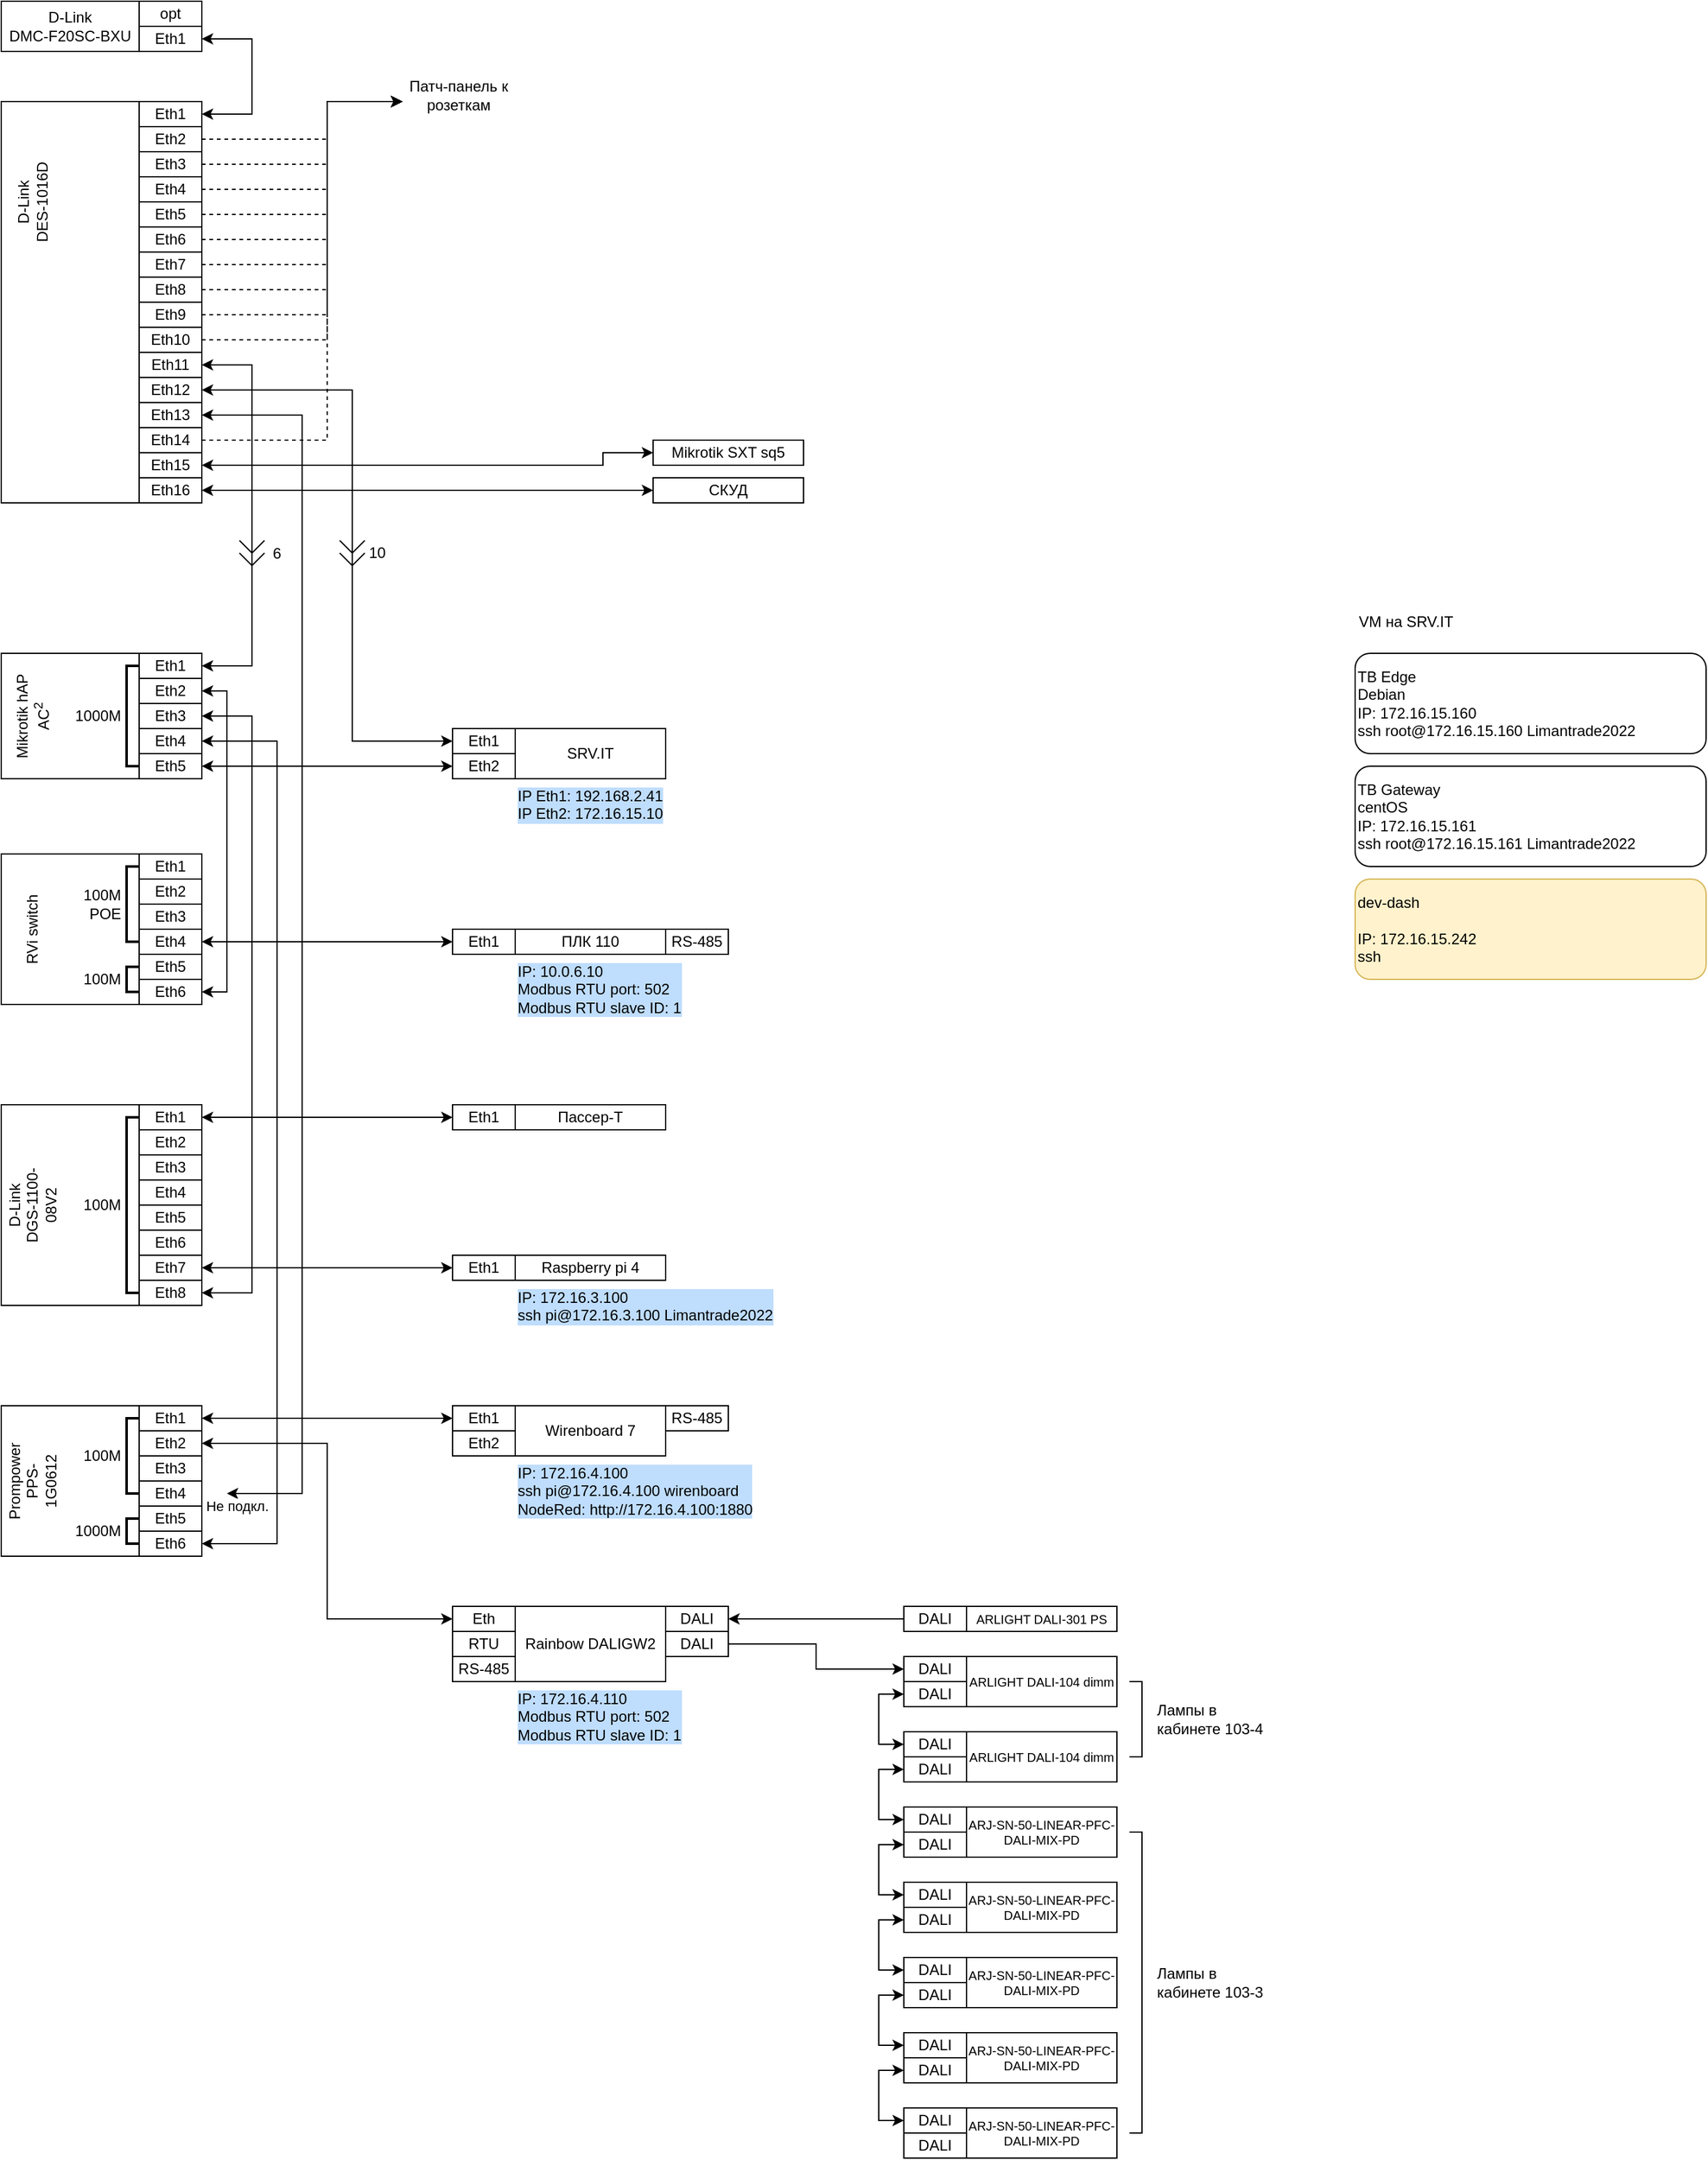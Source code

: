 <mxfile version="21.2.8" type="device">
  <diagram name="Страница 1" id="_GGv-OGCHzDLLrReLdI6">
    <mxGraphModel dx="1099" dy="2159" grid="1" gridSize="10" guides="1" tooltips="1" connect="1" arrows="1" fold="1" page="1" pageScale="1" pageWidth="827" pageHeight="1169" math="0" shadow="0">
      <root>
        <mxCell id="0" />
        <mxCell id="1" parent="0" />
        <mxCell id="QQuOViK9GT6jmxu4QKpL-38" value="" style="group" parent="1" vertex="1" connectable="0">
          <mxGeometry x="40" y="-120" width="160" height="100" as="geometry" />
        </mxCell>
        <mxCell id="QQuOViK9GT6jmxu4QKpL-1" value="" style="rounded=0;whiteSpace=wrap;html=1;" parent="QQuOViK9GT6jmxu4QKpL-38" vertex="1">
          <mxGeometry width="110" height="100" as="geometry" />
        </mxCell>
        <mxCell id="QQuOViK9GT6jmxu4QKpL-2" value="Eth1" style="rounded=0;whiteSpace=wrap;html=1;rotation=0;" parent="QQuOViK9GT6jmxu4QKpL-38" vertex="1">
          <mxGeometry x="110" width="50" height="20" as="geometry" />
        </mxCell>
        <mxCell id="QQuOViK9GT6jmxu4QKpL-4" value="Eth2" style="rounded=0;whiteSpace=wrap;html=1;rotation=0;" parent="QQuOViK9GT6jmxu4QKpL-38" vertex="1">
          <mxGeometry x="110" y="20" width="50" height="20" as="geometry" />
        </mxCell>
        <mxCell id="QQuOViK9GT6jmxu4QKpL-5" value="Eth3" style="rounded=0;whiteSpace=wrap;html=1;rotation=0;" parent="QQuOViK9GT6jmxu4QKpL-38" vertex="1">
          <mxGeometry x="110" y="40" width="50" height="20" as="geometry" />
        </mxCell>
        <mxCell id="QQuOViK9GT6jmxu4QKpL-6" value="Eth4" style="rounded=0;whiteSpace=wrap;html=1;rotation=0;" parent="QQuOViK9GT6jmxu4QKpL-38" vertex="1">
          <mxGeometry x="110" y="60" width="50" height="20" as="geometry" />
        </mxCell>
        <mxCell id="QQuOViK9GT6jmxu4QKpL-7" value="Eth5" style="rounded=0;whiteSpace=wrap;html=1;rotation=0;" parent="QQuOViK9GT6jmxu4QKpL-38" vertex="1">
          <mxGeometry x="110" y="80" width="50" height="20" as="geometry" />
        </mxCell>
        <mxCell id="QQuOViK9GT6jmxu4QKpL-36" value="Mikrotik hAP AC&lt;sup style=&quot;border-color: var(--border-color);&quot;&gt;2&lt;/sup&gt;" style="text;html=1;strokeColor=none;fillColor=none;align=center;verticalAlign=middle;whiteSpace=wrap;rounded=0;rotation=-90;" parent="QQuOViK9GT6jmxu4QKpL-38" vertex="1">
          <mxGeometry x="-10" y="27.5" width="70" height="45" as="geometry" />
        </mxCell>
        <mxCell id="QQuOViK9GT6jmxu4QKpL-37" value="1000M&amp;nbsp; &amp;nbsp;&amp;nbsp;" style="strokeWidth=2;html=1;shape=mxgraph.flowchart.annotation_1;align=right;pointerEvents=1;" parent="QQuOViK9GT6jmxu4QKpL-38" vertex="1">
          <mxGeometry x="100" y="10" width="10" height="80" as="geometry" />
        </mxCell>
        <mxCell id="QQuOViK9GT6jmxu4QKpL-39" value="" style="group" parent="1" vertex="1" connectable="0">
          <mxGeometry x="40" y="480" width="160" height="120" as="geometry" />
        </mxCell>
        <mxCell id="QQuOViK9GT6jmxu4QKpL-14" value="" style="rounded=0;whiteSpace=wrap;html=1;" parent="QQuOViK9GT6jmxu4QKpL-39" vertex="1">
          <mxGeometry width="110" height="120" as="geometry" />
        </mxCell>
        <mxCell id="QQuOViK9GT6jmxu4QKpL-19" value="Eth6" style="rounded=0;whiteSpace=wrap;html=1;rotation=0;" parent="QQuOViK9GT6jmxu4QKpL-39" vertex="1">
          <mxGeometry x="110" y="100" width="50" height="20" as="geometry" />
        </mxCell>
        <mxCell id="QQuOViK9GT6jmxu4QKpL-26" value="Eth1" style="rounded=0;whiteSpace=wrap;html=1;rotation=0;" parent="QQuOViK9GT6jmxu4QKpL-39" vertex="1">
          <mxGeometry x="110" width="50" height="20" as="geometry" />
        </mxCell>
        <mxCell id="QQuOViK9GT6jmxu4QKpL-27" value="Eth2" style="rounded=0;whiteSpace=wrap;html=1;rotation=0;" parent="QQuOViK9GT6jmxu4QKpL-39" vertex="1">
          <mxGeometry x="110" y="20" width="50" height="20" as="geometry" />
        </mxCell>
        <mxCell id="QQuOViK9GT6jmxu4QKpL-28" value="Eth3" style="rounded=0;whiteSpace=wrap;html=1;rotation=0;" parent="QQuOViK9GT6jmxu4QKpL-39" vertex="1">
          <mxGeometry x="110" y="40" width="50" height="20" as="geometry" />
        </mxCell>
        <mxCell id="QQuOViK9GT6jmxu4QKpL-29" value="Eth4" style="rounded=0;whiteSpace=wrap;html=1;rotation=0;" parent="QQuOViK9GT6jmxu4QKpL-39" vertex="1">
          <mxGeometry x="110" y="60" width="50" height="20" as="geometry" />
        </mxCell>
        <mxCell id="QQuOViK9GT6jmxu4QKpL-30" value="Eth5" style="rounded=0;whiteSpace=wrap;html=1;rotation=0;" parent="QQuOViK9GT6jmxu4QKpL-39" vertex="1">
          <mxGeometry x="110" y="80" width="50" height="20" as="geometry" />
        </mxCell>
        <mxCell id="QQuOViK9GT6jmxu4QKpL-31" value="1000M&amp;nbsp; &amp;nbsp;&amp;nbsp;" style="strokeWidth=2;html=1;shape=mxgraph.flowchart.annotation_1;align=right;pointerEvents=1;" parent="QQuOViK9GT6jmxu4QKpL-39" vertex="1">
          <mxGeometry x="100" y="90" width="10" height="20" as="geometry" />
        </mxCell>
        <mxCell id="QQuOViK9GT6jmxu4QKpL-32" value="100M&amp;nbsp; &amp;nbsp;&amp;nbsp;" style="strokeWidth=2;html=1;shape=mxgraph.flowchart.annotation_1;align=right;pointerEvents=1;" parent="QQuOViK9GT6jmxu4QKpL-39" vertex="1">
          <mxGeometry x="100" y="10" width="10" height="60" as="geometry" />
        </mxCell>
        <mxCell id="QQuOViK9GT6jmxu4QKpL-33" value="Prompower PPS-1G0612" style="text;html=1;strokeColor=none;fillColor=none;align=center;verticalAlign=middle;whiteSpace=wrap;rounded=0;rotation=-90;" parent="QQuOViK9GT6jmxu4QKpL-39" vertex="1">
          <mxGeometry x="-10" y="37.5" width="70" height="45" as="geometry" />
        </mxCell>
        <mxCell id="QQuOViK9GT6jmxu4QKpL-100" value="" style="group" parent="1" vertex="1" connectable="0">
          <mxGeometry x="40" y="240" width="160" height="160" as="geometry" />
        </mxCell>
        <mxCell id="QQuOViK9GT6jmxu4QKpL-88" value="" style="rounded=0;whiteSpace=wrap;html=1;" parent="QQuOViK9GT6jmxu4QKpL-100" vertex="1">
          <mxGeometry width="110" height="160" as="geometry" />
        </mxCell>
        <mxCell id="QQuOViK9GT6jmxu4QKpL-89" value="Eth6" style="rounded=0;whiteSpace=wrap;html=1;rotation=0;" parent="QQuOViK9GT6jmxu4QKpL-100" vertex="1">
          <mxGeometry x="110" y="100" width="50" height="20" as="geometry" />
        </mxCell>
        <mxCell id="QQuOViK9GT6jmxu4QKpL-90" value="Eth1" style="rounded=0;whiteSpace=wrap;html=1;rotation=0;" parent="QQuOViK9GT6jmxu4QKpL-100" vertex="1">
          <mxGeometry x="110" width="50" height="20" as="geometry" />
        </mxCell>
        <mxCell id="QQuOViK9GT6jmxu4QKpL-91" value="Eth2" style="rounded=0;whiteSpace=wrap;html=1;rotation=0;" parent="QQuOViK9GT6jmxu4QKpL-100" vertex="1">
          <mxGeometry x="110" y="20" width="50" height="20" as="geometry" />
        </mxCell>
        <mxCell id="QQuOViK9GT6jmxu4QKpL-92" value="Eth3" style="rounded=0;whiteSpace=wrap;html=1;rotation=0;" parent="QQuOViK9GT6jmxu4QKpL-100" vertex="1">
          <mxGeometry x="110" y="40" width="50" height="20" as="geometry" />
        </mxCell>
        <mxCell id="QQuOViK9GT6jmxu4QKpL-93" value="Eth4" style="rounded=0;whiteSpace=wrap;html=1;rotation=0;" parent="QQuOViK9GT6jmxu4QKpL-100" vertex="1">
          <mxGeometry x="110" y="60" width="50" height="20" as="geometry" />
        </mxCell>
        <mxCell id="QQuOViK9GT6jmxu4QKpL-94" value="Eth5" style="rounded=0;whiteSpace=wrap;html=1;rotation=0;" parent="QQuOViK9GT6jmxu4QKpL-100" vertex="1">
          <mxGeometry x="110" y="80" width="50" height="20" as="geometry" />
        </mxCell>
        <mxCell id="QQuOViK9GT6jmxu4QKpL-96" value="100M&amp;nbsp; &amp;nbsp;&amp;nbsp;" style="strokeWidth=2;html=1;shape=mxgraph.flowchart.annotation_1;align=right;pointerEvents=1;" parent="QQuOViK9GT6jmxu4QKpL-100" vertex="1">
          <mxGeometry x="100" y="10" width="10" height="140" as="geometry" />
        </mxCell>
        <mxCell id="QQuOViK9GT6jmxu4QKpL-97" value="D-Link&lt;br&gt;DGS-1100-08V2" style="text;html=1;strokeColor=none;fillColor=none;align=center;verticalAlign=middle;whiteSpace=wrap;rounded=0;rotation=-90;" parent="QQuOViK9GT6jmxu4QKpL-100" vertex="1">
          <mxGeometry x="-10" y="57.5" width="70" height="45" as="geometry" />
        </mxCell>
        <mxCell id="QQuOViK9GT6jmxu4QKpL-98" value="Eth7" style="rounded=0;whiteSpace=wrap;html=1;rotation=0;" parent="QQuOViK9GT6jmxu4QKpL-100" vertex="1">
          <mxGeometry x="110" y="120" width="50" height="20" as="geometry" />
        </mxCell>
        <mxCell id="QQuOViK9GT6jmxu4QKpL-99" value="Eth8" style="rounded=0;whiteSpace=wrap;html=1;rotation=0;" parent="QQuOViK9GT6jmxu4QKpL-100" vertex="1">
          <mxGeometry x="110" y="140" width="50" height="20" as="geometry" />
        </mxCell>
        <mxCell id="QQuOViK9GT6jmxu4QKpL-126" value="" style="group" parent="1" vertex="1" connectable="0">
          <mxGeometry x="40" y="40" width="160" height="120" as="geometry" />
        </mxCell>
        <mxCell id="QQuOViK9GT6jmxu4QKpL-114" value="" style="rounded=0;whiteSpace=wrap;html=1;" parent="QQuOViK9GT6jmxu4QKpL-126" vertex="1">
          <mxGeometry width="110" height="120" as="geometry" />
        </mxCell>
        <mxCell id="QQuOViK9GT6jmxu4QKpL-115" value="Eth6" style="rounded=0;whiteSpace=wrap;html=1;rotation=0;" parent="QQuOViK9GT6jmxu4QKpL-126" vertex="1">
          <mxGeometry x="110" y="100" width="50" height="20" as="geometry" />
        </mxCell>
        <mxCell id="QQuOViK9GT6jmxu4QKpL-116" value="Eth1" style="rounded=0;whiteSpace=wrap;html=1;rotation=0;" parent="QQuOViK9GT6jmxu4QKpL-126" vertex="1">
          <mxGeometry x="110" width="50" height="20" as="geometry" />
        </mxCell>
        <mxCell id="QQuOViK9GT6jmxu4QKpL-117" value="Eth2" style="rounded=0;whiteSpace=wrap;html=1;rotation=0;" parent="QQuOViK9GT6jmxu4QKpL-126" vertex="1">
          <mxGeometry x="110" y="20" width="50" height="20" as="geometry" />
        </mxCell>
        <mxCell id="QQuOViK9GT6jmxu4QKpL-118" value="Eth3" style="rounded=0;whiteSpace=wrap;html=1;rotation=0;" parent="QQuOViK9GT6jmxu4QKpL-126" vertex="1">
          <mxGeometry x="110" y="40" width="50" height="20" as="geometry" />
        </mxCell>
        <mxCell id="QQuOViK9GT6jmxu4QKpL-119" value="Eth4" style="rounded=0;whiteSpace=wrap;html=1;rotation=0;" parent="QQuOViK9GT6jmxu4QKpL-126" vertex="1">
          <mxGeometry x="110" y="60" width="50" height="20" as="geometry" />
        </mxCell>
        <mxCell id="QQuOViK9GT6jmxu4QKpL-120" value="Eth5" style="rounded=0;whiteSpace=wrap;html=1;rotation=0;" parent="QQuOViK9GT6jmxu4QKpL-126" vertex="1">
          <mxGeometry x="110" y="80" width="50" height="20" as="geometry" />
        </mxCell>
        <mxCell id="QQuOViK9GT6jmxu4QKpL-121" value="100M&amp;nbsp; &amp;nbsp;&amp;nbsp;" style="strokeWidth=2;html=1;shape=mxgraph.flowchart.annotation_1;align=right;pointerEvents=1;" parent="QQuOViK9GT6jmxu4QKpL-126" vertex="1">
          <mxGeometry x="100" y="90" width="10" height="20" as="geometry" />
        </mxCell>
        <mxCell id="QQuOViK9GT6jmxu4QKpL-122" value="100M&amp;nbsp; &amp;nbsp;&amp;nbsp;&lt;br&gt;&amp;nbsp; &amp;nbsp;POE&amp;nbsp; &amp;nbsp;&amp;nbsp;" style="strokeWidth=2;html=1;shape=mxgraph.flowchart.annotation_1;align=right;pointerEvents=1;" parent="QQuOViK9GT6jmxu4QKpL-126" vertex="1">
          <mxGeometry x="100" y="10" width="10" height="60" as="geometry" />
        </mxCell>
        <mxCell id="QQuOViK9GT6jmxu4QKpL-123" value="RVi switch" style="text;html=1;strokeColor=none;fillColor=none;align=center;verticalAlign=middle;whiteSpace=wrap;rounded=0;rotation=-90;" parent="QQuOViK9GT6jmxu4QKpL-126" vertex="1">
          <mxGeometry x="-10" y="37.5" width="70" height="45" as="geometry" />
        </mxCell>
        <mxCell id="QQuOViK9GT6jmxu4QKpL-127" style="edgeStyle=orthogonalEdgeStyle;rounded=0;orthogonalLoop=1;jettySize=auto;html=1;exitX=1;exitY=0.5;exitDx=0;exitDy=0;entryX=1;entryY=0.5;entryDx=0;entryDy=0;startArrow=classic;startFill=1;" parent="1" source="QQuOViK9GT6jmxu4QKpL-115" target="QQuOViK9GT6jmxu4QKpL-4" edge="1">
          <mxGeometry relative="1" as="geometry" />
        </mxCell>
        <mxCell id="QQuOViK9GT6jmxu4QKpL-128" style="edgeStyle=orthogonalEdgeStyle;rounded=0;orthogonalLoop=1;jettySize=auto;html=1;exitX=1;exitY=0.5;exitDx=0;exitDy=0;entryX=1;entryY=0.5;entryDx=0;entryDy=0;startArrow=classic;startFill=1;" parent="1" source="QQuOViK9GT6jmxu4QKpL-99" target="QQuOViK9GT6jmxu4QKpL-5" edge="1">
          <mxGeometry relative="1" as="geometry">
            <Array as="points">
              <mxPoint x="240" y="390" />
              <mxPoint x="240" y="-70" />
            </Array>
          </mxGeometry>
        </mxCell>
        <mxCell id="QQuOViK9GT6jmxu4QKpL-129" style="edgeStyle=orthogonalEdgeStyle;rounded=0;orthogonalLoop=1;jettySize=auto;html=1;exitX=1;exitY=0.5;exitDx=0;exitDy=0;entryX=1;entryY=0.5;entryDx=0;entryDy=0;startArrow=classic;startFill=1;" parent="1" source="QQuOViK9GT6jmxu4QKpL-19" target="QQuOViK9GT6jmxu4QKpL-6" edge="1">
          <mxGeometry relative="1" as="geometry">
            <Array as="points">
              <mxPoint x="260" y="590" />
              <mxPoint x="260" y="-50" />
            </Array>
          </mxGeometry>
        </mxCell>
        <mxCell id="QQuOViK9GT6jmxu4QKpL-139" value="" style="group" parent="1" vertex="1" connectable="0">
          <mxGeometry x="400" y="480" width="220" height="40" as="geometry" />
        </mxCell>
        <mxCell id="QQuOViK9GT6jmxu4QKpL-15" value="Wirenboard 7" style="rounded=0;whiteSpace=wrap;html=1;" parent="QQuOViK9GT6jmxu4QKpL-139" vertex="1">
          <mxGeometry x="50" width="120" height="40" as="geometry" />
        </mxCell>
        <mxCell id="QQuOViK9GT6jmxu4QKpL-16" value="Eth2" style="rounded=0;whiteSpace=wrap;html=1;rotation=0;" parent="QQuOViK9GT6jmxu4QKpL-139" vertex="1">
          <mxGeometry y="20" width="50" height="20" as="geometry" />
        </mxCell>
        <mxCell id="QQuOViK9GT6jmxu4QKpL-17" value="Eth1" style="rounded=0;whiteSpace=wrap;html=1;rotation=0;" parent="QQuOViK9GT6jmxu4QKpL-139" vertex="1">
          <mxGeometry width="50" height="20" as="geometry" />
        </mxCell>
        <mxCell id="QQuOViK9GT6jmxu4QKpL-59" value="RS-485" style="rounded=0;whiteSpace=wrap;html=1;rotation=0;" parent="QQuOViK9GT6jmxu4QKpL-139" vertex="1">
          <mxGeometry x="170" width="50" height="20" as="geometry" />
        </mxCell>
        <mxCell id="QQuOViK9GT6jmxu4QKpL-144" value="" style="group" parent="1" vertex="1" connectable="0">
          <mxGeometry x="400" y="100" width="220" height="20" as="geometry" />
        </mxCell>
        <mxCell id="QQuOViK9GT6jmxu4QKpL-140" value="ПЛК 110" style="rounded=0;whiteSpace=wrap;html=1;" parent="QQuOViK9GT6jmxu4QKpL-144" vertex="1">
          <mxGeometry x="50" width="120" height="20" as="geometry" />
        </mxCell>
        <mxCell id="QQuOViK9GT6jmxu4QKpL-141" value="Eth1" style="rounded=0;whiteSpace=wrap;html=1;rotation=0;" parent="QQuOViK9GT6jmxu4QKpL-144" vertex="1">
          <mxGeometry width="50" height="20" as="geometry" />
        </mxCell>
        <mxCell id="QQuOViK9GT6jmxu4QKpL-143" value="RS-485" style="rounded=0;whiteSpace=wrap;html=1;rotation=0;" parent="QQuOViK9GT6jmxu4QKpL-144" vertex="1">
          <mxGeometry x="170" width="50" height="20" as="geometry" />
        </mxCell>
        <mxCell id="QQuOViK9GT6jmxu4QKpL-149" value="" style="group" parent="1" vertex="1" connectable="0">
          <mxGeometry x="400" y="360" width="170" height="20" as="geometry" />
        </mxCell>
        <mxCell id="QQuOViK9GT6jmxu4QKpL-146" value="Raspberry pi 4" style="rounded=0;whiteSpace=wrap;html=1;" parent="QQuOViK9GT6jmxu4QKpL-149" vertex="1">
          <mxGeometry x="50" width="120" height="20" as="geometry" />
        </mxCell>
        <mxCell id="QQuOViK9GT6jmxu4QKpL-147" value="Eth1" style="rounded=0;whiteSpace=wrap;html=1;rotation=0;" parent="QQuOViK9GT6jmxu4QKpL-149" vertex="1">
          <mxGeometry width="50" height="20" as="geometry" />
        </mxCell>
        <mxCell id="QQuOViK9GT6jmxu4QKpL-151" value="" style="group" parent="1" vertex="1" connectable="0">
          <mxGeometry x="760" y="640" width="170" height="20" as="geometry" />
        </mxCell>
        <mxCell id="QQuOViK9GT6jmxu4QKpL-76" value="&lt;font style=&quot;font-size: 10px;&quot;&gt;ARLIGHT DALI-301 PS&lt;/font&gt;" style="rounded=0;whiteSpace=wrap;html=1;container=0;" parent="QQuOViK9GT6jmxu4QKpL-151" vertex="1">
          <mxGeometry x="50" width="120" height="20" as="geometry" />
        </mxCell>
        <mxCell id="QQuOViK9GT6jmxu4QKpL-77" value="DALI" style="rounded=0;whiteSpace=wrap;html=1;rotation=0;container=0;" parent="QQuOViK9GT6jmxu4QKpL-151" vertex="1">
          <mxGeometry width="50" height="20" as="geometry" />
        </mxCell>
        <mxCell id="QQuOViK9GT6jmxu4QKpL-155" style="edgeStyle=orthogonalEdgeStyle;rounded=0;orthogonalLoop=1;jettySize=auto;html=1;exitX=0;exitY=0.5;exitDx=0;exitDy=0;startArrow=classic;startFill=1;" parent="1" source="QQuOViK9GT6jmxu4QKpL-17" target="QQuOViK9GT6jmxu4QKpL-26" edge="1">
          <mxGeometry relative="1" as="geometry" />
        </mxCell>
        <mxCell id="QQuOViK9GT6jmxu4QKpL-156" style="edgeStyle=orthogonalEdgeStyle;rounded=0;orthogonalLoop=1;jettySize=auto;html=1;exitX=0;exitY=0.5;exitDx=0;exitDy=0;entryX=1;entryY=0.5;entryDx=0;entryDy=0;startArrow=classic;startFill=1;" parent="1" source="QQuOViK9GT6jmxu4QKpL-53" target="QQuOViK9GT6jmxu4QKpL-27" edge="1">
          <mxGeometry relative="1" as="geometry" />
        </mxCell>
        <mxCell id="QQuOViK9GT6jmxu4QKpL-157" style="edgeStyle=orthogonalEdgeStyle;rounded=0;orthogonalLoop=1;jettySize=auto;html=1;exitX=0;exitY=0.5;exitDx=0;exitDy=0;entryX=1;entryY=0.5;entryDx=0;entryDy=0;startArrow=classic;startFill=1;" parent="1" source="QQuOViK9GT6jmxu4QKpL-147" target="QQuOViK9GT6jmxu4QKpL-98" edge="1">
          <mxGeometry relative="1" as="geometry" />
        </mxCell>
        <mxCell id="QQuOViK9GT6jmxu4QKpL-158" style="edgeStyle=orthogonalEdgeStyle;rounded=0;orthogonalLoop=1;jettySize=auto;html=1;exitX=0;exitY=0.5;exitDx=0;exitDy=0;entryX=1;entryY=0.5;entryDx=0;entryDy=0;startArrow=classic;startFill=1;" parent="1" source="QQuOViK9GT6jmxu4QKpL-141" target="QQuOViK9GT6jmxu4QKpL-119" edge="1">
          <mxGeometry relative="1" as="geometry">
            <mxPoint x="310" y="70" as="targetPoint" />
          </mxGeometry>
        </mxCell>
        <mxCell id="QQuOViK9GT6jmxu4QKpL-162" style="edgeStyle=orthogonalEdgeStyle;rounded=0;orthogonalLoop=1;jettySize=auto;html=1;exitX=0;exitY=0.5;exitDx=0;exitDy=0;entryX=1;entryY=0.5;entryDx=0;entryDy=0;" parent="1" source="QQuOViK9GT6jmxu4QKpL-77" target="QQuOViK9GT6jmxu4QKpL-57" edge="1">
          <mxGeometry relative="1" as="geometry" />
        </mxCell>
        <mxCell id="QQuOViK9GT6jmxu4QKpL-165" value="" style="group" parent="1" vertex="1" connectable="0">
          <mxGeometry x="400" y="640" width="220" height="60" as="geometry" />
        </mxCell>
        <mxCell id="QQuOViK9GT6jmxu4QKpL-53" value="Eth" style="rounded=0;whiteSpace=wrap;html=1;rotation=0;container=0;" parent="QQuOViK9GT6jmxu4QKpL-165" vertex="1">
          <mxGeometry width="50" height="20" as="geometry" />
        </mxCell>
        <mxCell id="QQuOViK9GT6jmxu4QKpL-55" value="RTU" style="rounded=0;whiteSpace=wrap;html=1;rotation=0;container=0;" parent="QQuOViK9GT6jmxu4QKpL-165" vertex="1">
          <mxGeometry y="20" width="50" height="20" as="geometry" />
        </mxCell>
        <mxCell id="QQuOViK9GT6jmxu4QKpL-56" value="RS-485" style="rounded=0;whiteSpace=wrap;html=1;rotation=0;container=0;" parent="QQuOViK9GT6jmxu4QKpL-165" vertex="1">
          <mxGeometry y="40" width="50" height="20" as="geometry" />
        </mxCell>
        <mxCell id="QQuOViK9GT6jmxu4QKpL-51" value="Rainbow DALIGW2" style="rounded=0;whiteSpace=wrap;html=1;container=0;" parent="QQuOViK9GT6jmxu4QKpL-165" vertex="1">
          <mxGeometry x="50" width="120" height="60" as="geometry" />
        </mxCell>
        <mxCell id="QQuOViK9GT6jmxu4QKpL-57" value="DALI" style="rounded=0;whiteSpace=wrap;html=1;rotation=0;container=0;" parent="QQuOViK9GT6jmxu4QKpL-165" vertex="1">
          <mxGeometry x="170" width="50" height="20" as="geometry" />
        </mxCell>
        <mxCell id="QQuOViK9GT6jmxu4QKpL-164" value="DALI" style="rounded=0;whiteSpace=wrap;html=1;rotation=0;container=0;" parent="QQuOViK9GT6jmxu4QKpL-165" vertex="1">
          <mxGeometry x="170" y="20" width="50" height="20" as="geometry" />
        </mxCell>
        <mxCell id="QQuOViK9GT6jmxu4QKpL-166" style="edgeStyle=orthogonalEdgeStyle;rounded=0;orthogonalLoop=1;jettySize=auto;html=1;exitX=1;exitY=0.5;exitDx=0;exitDy=0;entryX=0;entryY=0.5;entryDx=0;entryDy=0;" parent="1" source="QQuOViK9GT6jmxu4QKpL-164" target="QQuOViK9GT6jmxu4QKpL-67" edge="1">
          <mxGeometry relative="1" as="geometry" />
        </mxCell>
        <mxCell id="QQuOViK9GT6jmxu4QKpL-180" value="" style="group" parent="1" vertex="1" connectable="0">
          <mxGeometry x="400" y="-60" width="170" height="40" as="geometry" />
        </mxCell>
        <mxCell id="QQuOViK9GT6jmxu4QKpL-175" value="SRV.IT" style="rounded=0;whiteSpace=wrap;html=1;" parent="QQuOViK9GT6jmxu4QKpL-180" vertex="1">
          <mxGeometry x="50" width="120" height="40" as="geometry" />
        </mxCell>
        <mxCell id="QQuOViK9GT6jmxu4QKpL-176" value="Eth1" style="rounded=0;whiteSpace=wrap;html=1;rotation=0;" parent="QQuOViK9GT6jmxu4QKpL-180" vertex="1">
          <mxGeometry width="50" height="20" as="geometry" />
        </mxCell>
        <mxCell id="QQuOViK9GT6jmxu4QKpL-179" value="Eth2" style="rounded=0;whiteSpace=wrap;html=1;rotation=0;" parent="QQuOViK9GT6jmxu4QKpL-180" vertex="1">
          <mxGeometry y="20" width="50" height="20" as="geometry" />
        </mxCell>
        <mxCell id="QQuOViK9GT6jmxu4QKpL-181" style="edgeStyle=orthogonalEdgeStyle;rounded=0;orthogonalLoop=1;jettySize=auto;html=1;exitX=0;exitY=0.5;exitDx=0;exitDy=0;entryX=1;entryY=0.5;entryDx=0;entryDy=0;startArrow=classic;startFill=1;" parent="1" source="QQuOViK9GT6jmxu4QKpL-179" target="QQuOViK9GT6jmxu4QKpL-7" edge="1">
          <mxGeometry relative="1" as="geometry" />
        </mxCell>
        <mxCell id="QQuOViK9GT6jmxu4QKpL-185" value="" style="group" parent="1" vertex="1" connectable="0">
          <mxGeometry x="400" y="240" width="170" height="20" as="geometry" />
        </mxCell>
        <mxCell id="QQuOViK9GT6jmxu4QKpL-186" value="Пассер-Т" style="rounded=0;whiteSpace=wrap;html=1;" parent="QQuOViK9GT6jmxu4QKpL-185" vertex="1">
          <mxGeometry x="50" width="120" height="20" as="geometry" />
        </mxCell>
        <mxCell id="QQuOViK9GT6jmxu4QKpL-187" value="Eth1" style="rounded=0;whiteSpace=wrap;html=1;rotation=0;" parent="QQuOViK9GT6jmxu4QKpL-185" vertex="1">
          <mxGeometry width="50" height="20" as="geometry" />
        </mxCell>
        <mxCell id="QQuOViK9GT6jmxu4QKpL-188" style="edgeStyle=orthogonalEdgeStyle;rounded=0;orthogonalLoop=1;jettySize=auto;html=1;exitX=0;exitY=0.5;exitDx=0;exitDy=0;entryX=1;entryY=0.5;entryDx=0;entryDy=0;startArrow=classic;startFill=1;" parent="1" source="QQuOViK9GT6jmxu4QKpL-187" target="QQuOViK9GT6jmxu4QKpL-90" edge="1">
          <mxGeometry relative="1" as="geometry" />
        </mxCell>
        <mxCell id="QQuOViK9GT6jmxu4QKpL-211" style="edgeStyle=orthogonalEdgeStyle;rounded=0;orthogonalLoop=1;jettySize=auto;html=1;exitX=0;exitY=0.5;exitDx=0;exitDy=0;entryX=0;entryY=0.5;entryDx=0;entryDy=0;startArrow=classic;startFill=1;" parent="1" source="QQuOViK9GT6jmxu4QKpL-172" target="QQuOViK9GT6jmxu4QKpL-192" edge="1">
          <mxGeometry relative="1" as="geometry" />
        </mxCell>
        <mxCell id="QQuOViK9GT6jmxu4QKpL-223" value="" style="group" parent="1" vertex="1" connectable="0">
          <mxGeometry x="760" y="800" width="300" height="280" as="geometry" />
        </mxCell>
        <mxCell id="QQuOViK9GT6jmxu4QKpL-190" value="" style="group" parent="QQuOViK9GT6jmxu4QKpL-223" vertex="1" connectable="0">
          <mxGeometry width="170" height="40" as="geometry" />
        </mxCell>
        <mxCell id="QQuOViK9GT6jmxu4QKpL-191" value="ARJ-SN-50-LINEAR-PFC-DALI-MIX-PD" style="rounded=0;whiteSpace=wrap;html=1;fontSize=10;container=0;" parent="QQuOViK9GT6jmxu4QKpL-190" vertex="1">
          <mxGeometry x="50" width="120" height="40" as="geometry" />
        </mxCell>
        <mxCell id="QQuOViK9GT6jmxu4QKpL-192" value="DALI" style="rounded=0;whiteSpace=wrap;html=1;rotation=0;container=0;" parent="QQuOViK9GT6jmxu4QKpL-190" vertex="1">
          <mxGeometry width="50" height="20" as="geometry" />
        </mxCell>
        <mxCell id="QQuOViK9GT6jmxu4QKpL-193" value="DALI" style="rounded=0;whiteSpace=wrap;html=1;rotation=0;container=0;" parent="QQuOViK9GT6jmxu4QKpL-190" vertex="1">
          <mxGeometry y="20" width="50" height="20" as="geometry" />
        </mxCell>
        <mxCell id="QQuOViK9GT6jmxu4QKpL-194" value="" style="group" parent="QQuOViK9GT6jmxu4QKpL-223" vertex="1" connectable="0">
          <mxGeometry y="60" width="170" height="40" as="geometry" />
        </mxCell>
        <mxCell id="QQuOViK9GT6jmxu4QKpL-195" value="ARJ-SN-50-LINEAR-PFC-DALI-MIX-PD" style="rounded=0;whiteSpace=wrap;html=1;fontSize=10;container=0;" parent="QQuOViK9GT6jmxu4QKpL-194" vertex="1">
          <mxGeometry x="50" width="120" height="40" as="geometry" />
        </mxCell>
        <mxCell id="QQuOViK9GT6jmxu4QKpL-196" value="DALI" style="rounded=0;whiteSpace=wrap;html=1;rotation=0;container=0;" parent="QQuOViK9GT6jmxu4QKpL-194" vertex="1">
          <mxGeometry width="50" height="20" as="geometry" />
        </mxCell>
        <mxCell id="QQuOViK9GT6jmxu4QKpL-197" value="DALI" style="rounded=0;whiteSpace=wrap;html=1;rotation=0;container=0;" parent="QQuOViK9GT6jmxu4QKpL-194" vertex="1">
          <mxGeometry y="20" width="50" height="20" as="geometry" />
        </mxCell>
        <mxCell id="QQuOViK9GT6jmxu4QKpL-199" value="" style="group" parent="QQuOViK9GT6jmxu4QKpL-223" vertex="1" connectable="0">
          <mxGeometry y="120" width="170" height="40" as="geometry" />
        </mxCell>
        <mxCell id="QQuOViK9GT6jmxu4QKpL-200" value="ARJ-SN-50-LINEAR-PFC-DALI-MIX-PD" style="rounded=0;whiteSpace=wrap;html=1;fontSize=10;container=0;" parent="QQuOViK9GT6jmxu4QKpL-199" vertex="1">
          <mxGeometry x="50" width="120" height="40" as="geometry" />
        </mxCell>
        <mxCell id="QQuOViK9GT6jmxu4QKpL-201" value="DALI" style="rounded=0;whiteSpace=wrap;html=1;rotation=0;container=0;" parent="QQuOViK9GT6jmxu4QKpL-199" vertex="1">
          <mxGeometry width="50" height="20" as="geometry" />
        </mxCell>
        <mxCell id="QQuOViK9GT6jmxu4QKpL-202" value="DALI" style="rounded=0;whiteSpace=wrap;html=1;rotation=0;container=0;" parent="QQuOViK9GT6jmxu4QKpL-199" vertex="1">
          <mxGeometry y="20" width="50" height="20" as="geometry" />
        </mxCell>
        <mxCell id="QQuOViK9GT6jmxu4QKpL-203" value="" style="group" parent="QQuOViK9GT6jmxu4QKpL-223" vertex="1" connectable="0">
          <mxGeometry y="180" width="170" height="40" as="geometry" />
        </mxCell>
        <mxCell id="QQuOViK9GT6jmxu4QKpL-204" value="ARJ-SN-50-LINEAR-PFC-DALI-MIX-PD" style="rounded=0;whiteSpace=wrap;html=1;fontSize=10;container=0;" parent="QQuOViK9GT6jmxu4QKpL-203" vertex="1">
          <mxGeometry x="50" width="120" height="40" as="geometry" />
        </mxCell>
        <mxCell id="QQuOViK9GT6jmxu4QKpL-205" value="DALI" style="rounded=0;whiteSpace=wrap;html=1;rotation=0;container=0;" parent="QQuOViK9GT6jmxu4QKpL-203" vertex="1">
          <mxGeometry width="50" height="20" as="geometry" />
        </mxCell>
        <mxCell id="QQuOViK9GT6jmxu4QKpL-206" value="DALI" style="rounded=0;whiteSpace=wrap;html=1;rotation=0;container=0;" parent="QQuOViK9GT6jmxu4QKpL-203" vertex="1">
          <mxGeometry y="20" width="50" height="20" as="geometry" />
        </mxCell>
        <mxCell id="QQuOViK9GT6jmxu4QKpL-207" value="" style="group" parent="QQuOViK9GT6jmxu4QKpL-223" vertex="1" connectable="0">
          <mxGeometry y="240" width="170" height="40" as="geometry" />
        </mxCell>
        <mxCell id="QQuOViK9GT6jmxu4QKpL-208" value="ARJ-SN-50-LINEAR-PFC-DALI-MIX-PD" style="rounded=0;whiteSpace=wrap;html=1;fontSize=10;container=0;" parent="QQuOViK9GT6jmxu4QKpL-207" vertex="1">
          <mxGeometry x="50" width="120" height="40" as="geometry" />
        </mxCell>
        <mxCell id="QQuOViK9GT6jmxu4QKpL-209" value="DALI" style="rounded=0;whiteSpace=wrap;html=1;rotation=0;container=0;" parent="QQuOViK9GT6jmxu4QKpL-207" vertex="1">
          <mxGeometry width="50" height="20" as="geometry" />
        </mxCell>
        <mxCell id="QQuOViK9GT6jmxu4QKpL-210" value="DALI" style="rounded=0;whiteSpace=wrap;html=1;rotation=0;container=0;" parent="QQuOViK9GT6jmxu4QKpL-207" vertex="1">
          <mxGeometry y="20" width="50" height="20" as="geometry" />
        </mxCell>
        <mxCell id="QQuOViK9GT6jmxu4QKpL-212" style="edgeStyle=orthogonalEdgeStyle;rounded=0;orthogonalLoop=1;jettySize=auto;html=1;exitX=0;exitY=0.5;exitDx=0;exitDy=0;entryX=0;entryY=0.5;entryDx=0;entryDy=0;startArrow=classic;startFill=1;" parent="QQuOViK9GT6jmxu4QKpL-223" source="QQuOViK9GT6jmxu4QKpL-193" target="QQuOViK9GT6jmxu4QKpL-196" edge="1">
          <mxGeometry relative="1" as="geometry" />
        </mxCell>
        <mxCell id="QQuOViK9GT6jmxu4QKpL-213" style="edgeStyle=orthogonalEdgeStyle;rounded=0;orthogonalLoop=1;jettySize=auto;html=1;exitX=0;exitY=0.5;exitDx=0;exitDy=0;entryX=0;entryY=0.5;entryDx=0;entryDy=0;startArrow=classic;startFill=1;" parent="QQuOViK9GT6jmxu4QKpL-223" source="QQuOViK9GT6jmxu4QKpL-202" target="QQuOViK9GT6jmxu4QKpL-205" edge="1">
          <mxGeometry relative="1" as="geometry" />
        </mxCell>
        <mxCell id="QQuOViK9GT6jmxu4QKpL-214" style="edgeStyle=orthogonalEdgeStyle;rounded=0;orthogonalLoop=1;jettySize=auto;html=1;exitX=0;exitY=0.5;exitDx=0;exitDy=0;entryX=0;entryY=0.5;entryDx=0;entryDy=0;startArrow=classic;startFill=1;" parent="QQuOViK9GT6jmxu4QKpL-223" source="QQuOViK9GT6jmxu4QKpL-206" target="QQuOViK9GT6jmxu4QKpL-209" edge="1">
          <mxGeometry relative="1" as="geometry" />
        </mxCell>
        <mxCell id="QQuOViK9GT6jmxu4QKpL-215" style="edgeStyle=orthogonalEdgeStyle;rounded=0;orthogonalLoop=1;jettySize=auto;html=1;exitX=0;exitY=0.5;exitDx=0;exitDy=0;entryX=0;entryY=0.5;entryDx=0;entryDy=0;startArrow=classic;startFill=1;" parent="QQuOViK9GT6jmxu4QKpL-223" source="QQuOViK9GT6jmxu4QKpL-197" target="QQuOViK9GT6jmxu4QKpL-201" edge="1">
          <mxGeometry relative="1" as="geometry" />
        </mxCell>
        <mxCell id="QQuOViK9GT6jmxu4QKpL-219" value="" style="group" parent="QQuOViK9GT6jmxu4QKpL-223" vertex="1" connectable="0">
          <mxGeometry x="190" y="20" width="110" height="240" as="geometry" />
        </mxCell>
        <mxCell id="QQuOViK9GT6jmxu4QKpL-217" value="" style="endArrow=none;html=1;rounded=0;" parent="QQuOViK9GT6jmxu4QKpL-219" edge="1">
          <mxGeometry width="50" height="50" relative="1" as="geometry">
            <mxPoint x="-10" y="240" as="sourcePoint" />
            <mxPoint x="-10" as="targetPoint" />
            <Array as="points">
              <mxPoint y="240" />
              <mxPoint />
            </Array>
          </mxGeometry>
        </mxCell>
        <mxCell id="QQuOViK9GT6jmxu4QKpL-218" value="Лампы в кабинете 103-3" style="text;html=1;strokeColor=none;fillColor=none;align=left;verticalAlign=middle;whiteSpace=wrap;rounded=0;" parent="QQuOViK9GT6jmxu4QKpL-219" vertex="1">
          <mxGeometry x="10" y="105" width="100" height="30" as="geometry" />
        </mxCell>
        <mxCell id="QQuOViK9GT6jmxu4QKpL-224" value="" style="group" parent="1" vertex="1" connectable="0">
          <mxGeometry x="760" y="680" width="300" height="100" as="geometry" />
        </mxCell>
        <mxCell id="QQuOViK9GT6jmxu4QKpL-168" value="" style="group" parent="QQuOViK9GT6jmxu4QKpL-224" vertex="1" connectable="0">
          <mxGeometry width="170" height="40" as="geometry" />
        </mxCell>
        <mxCell id="QQuOViK9GT6jmxu4QKpL-63" value="ARLIGHT DALI-104 dimm" style="rounded=0;whiteSpace=wrap;html=1;fontSize=10;container=0;" parent="QQuOViK9GT6jmxu4QKpL-168" vertex="1">
          <mxGeometry x="50" width="120" height="40" as="geometry" />
        </mxCell>
        <mxCell id="QQuOViK9GT6jmxu4QKpL-67" value="DALI" style="rounded=0;whiteSpace=wrap;html=1;rotation=0;container=0;" parent="QQuOViK9GT6jmxu4QKpL-168" vertex="1">
          <mxGeometry width="50" height="20" as="geometry" />
        </mxCell>
        <mxCell id="QQuOViK9GT6jmxu4QKpL-167" value="DALI" style="rounded=0;whiteSpace=wrap;html=1;rotation=0;container=0;" parent="QQuOViK9GT6jmxu4QKpL-168" vertex="1">
          <mxGeometry y="20" width="50" height="20" as="geometry" />
        </mxCell>
        <mxCell id="QQuOViK9GT6jmxu4QKpL-169" value="" style="group" parent="QQuOViK9GT6jmxu4QKpL-224" vertex="1" connectable="0">
          <mxGeometry y="60" width="170" height="40" as="geometry" />
        </mxCell>
        <mxCell id="QQuOViK9GT6jmxu4QKpL-170" value="ARLIGHT DALI-104 dimm" style="rounded=0;whiteSpace=wrap;html=1;fontSize=10;container=0;" parent="QQuOViK9GT6jmxu4QKpL-169" vertex="1">
          <mxGeometry x="50" width="120" height="40" as="geometry" />
        </mxCell>
        <mxCell id="QQuOViK9GT6jmxu4QKpL-171" value="DALI" style="rounded=0;whiteSpace=wrap;html=1;rotation=0;container=0;" parent="QQuOViK9GT6jmxu4QKpL-169" vertex="1">
          <mxGeometry width="50" height="20" as="geometry" />
        </mxCell>
        <mxCell id="QQuOViK9GT6jmxu4QKpL-172" value="DALI" style="rounded=0;whiteSpace=wrap;html=1;rotation=0;container=0;" parent="QQuOViK9GT6jmxu4QKpL-169" vertex="1">
          <mxGeometry y="20" width="50" height="20" as="geometry" />
        </mxCell>
        <mxCell id="QQuOViK9GT6jmxu4QKpL-173" style="edgeStyle=orthogonalEdgeStyle;rounded=0;orthogonalLoop=1;jettySize=auto;html=1;exitX=0;exitY=0.5;exitDx=0;exitDy=0;entryX=0;entryY=0.5;entryDx=0;entryDy=0;startArrow=classic;startFill=1;" parent="QQuOViK9GT6jmxu4QKpL-224" source="QQuOViK9GT6jmxu4QKpL-167" target="QQuOViK9GT6jmxu4QKpL-171" edge="1">
          <mxGeometry relative="1" as="geometry" />
        </mxCell>
        <mxCell id="QQuOViK9GT6jmxu4QKpL-220" value="" style="group" parent="QQuOViK9GT6jmxu4QKpL-224" vertex="1" connectable="0">
          <mxGeometry x="190" y="20" width="110" height="60" as="geometry" />
        </mxCell>
        <mxCell id="QQuOViK9GT6jmxu4QKpL-221" value="" style="endArrow=none;html=1;rounded=0;" parent="QQuOViK9GT6jmxu4QKpL-220" edge="1">
          <mxGeometry width="50" height="50" relative="1" as="geometry">
            <mxPoint x="-10" y="60" as="sourcePoint" />
            <mxPoint x="-10" as="targetPoint" />
            <Array as="points">
              <mxPoint y="60" />
              <mxPoint />
            </Array>
          </mxGeometry>
        </mxCell>
        <mxCell id="QQuOViK9GT6jmxu4QKpL-222" value="Лампы в кабинете 103-4" style="text;html=1;strokeColor=none;fillColor=none;align=left;verticalAlign=middle;whiteSpace=wrap;rounded=0;" parent="QQuOViK9GT6jmxu4QKpL-220" vertex="1">
          <mxGeometry x="10" y="26.25" width="100" height="7.5" as="geometry" />
        </mxCell>
        <mxCell id="QQuOViK9GT6jmxu4QKpL-226" value="IP: 172.16.3.100&lt;br&gt;ssh pi@172.16.3.100 Limantrade2022" style="text;html=1;align=left;verticalAlign=top;resizable=0;points=[];autosize=1;strokeColor=none;fillColor=none;labelBackgroundColor=#bfddfd;" parent="1" vertex="1">
          <mxGeometry x="450" y="380" width="230" height="40" as="geometry" />
        </mxCell>
        <mxCell id="QQuOViK9GT6jmxu4QKpL-227" value="IP: 10.0.6.10&lt;br&gt;Modbus RTU port: 502&lt;br style=&quot;border-color: var(--border-color);&quot;&gt;Modbus RTU slave ID: 1" style="text;html=1;align=left;verticalAlign=top;resizable=0;points=[];autosize=1;strokeColor=none;fillColor=none;labelBackgroundColor=#bfddfd;" parent="1" vertex="1">
          <mxGeometry x="450" y="120" width="150" height="60" as="geometry" />
        </mxCell>
        <mxCell id="QQuOViK9GT6jmxu4QKpL-228" value="IP Eth1: 192.168.2.41&lt;br&gt;IP Eth2: 172.16.15.10" style="text;html=1;align=left;verticalAlign=top;resizable=0;points=[];autosize=1;strokeColor=none;fillColor=none;labelBackgroundColor=#bfddfd;" parent="1" vertex="1">
          <mxGeometry x="450" y="-20" width="140" height="40" as="geometry" />
        </mxCell>
        <mxCell id="QQuOViK9GT6jmxu4QKpL-229" value="IP: 172.16.4.100&lt;br&gt;ssh pi@172.16.4.100 wirenboard&lt;br&gt;NodeRed:&amp;nbsp;http://172.16.4.100:1880" style="text;html=1;align=left;verticalAlign=top;resizable=0;points=[];autosize=1;strokeColor=none;fillColor=none;labelBackgroundColor=#bfddfd;" parent="1" vertex="1">
          <mxGeometry x="450" y="520" width="210" height="60" as="geometry" />
        </mxCell>
        <mxCell id="QQuOViK9GT6jmxu4QKpL-230" value="IP: 172.16.4.110&lt;br&gt;Modbus RTU port: 502&lt;br&gt;Modbus RTU slave ID: 1" style="text;html=1;align=left;verticalAlign=top;resizable=0;points=[];autosize=1;strokeColor=none;fillColor=none;labelBackgroundColor=#bfddfd;horizontal=1;" parent="1" vertex="1">
          <mxGeometry x="450" y="700" width="150" height="60" as="geometry" />
        </mxCell>
        <mxCell id="QQuOViK9GT6jmxu4QKpL-265" style="edgeStyle=orthogonalEdgeStyle;rounded=0;orthogonalLoop=1;jettySize=auto;html=1;exitX=0;exitY=0.5;exitDx=0;exitDy=0;entryX=1;entryY=0.5;entryDx=0;entryDy=0;startArrow=classic;startFill=1;" parent="1" source="QQuOViK9GT6jmxu4QKpL-245" target="QQuOViK9GT6jmxu4QKpL-252" edge="1">
          <mxGeometry relative="1" as="geometry">
            <Array as="points">
              <mxPoint x="520" y="-280" />
              <mxPoint x="520" y="-270" />
            </Array>
          </mxGeometry>
        </mxCell>
        <mxCell id="QQuOViK9GT6jmxu4QKpL-245" value="Mikrotik SXT sq5" style="rounded=0;whiteSpace=wrap;html=1;" parent="1" vertex="1">
          <mxGeometry x="560" y="-290" width="120" height="20" as="geometry" />
        </mxCell>
        <mxCell id="QQuOViK9GT6jmxu4QKpL-308" style="edgeStyle=orthogonalEdgeStyle;rounded=0;orthogonalLoop=1;jettySize=auto;html=1;exitX=0;exitY=0.5;exitDx=0;exitDy=0;entryX=1;entryY=0.5;entryDx=0;entryDy=0;startArrow=classic;startFill=1;" parent="1" source="QQuOViK9GT6jmxu4QKpL-247" target="QQuOViK9GT6jmxu4QKpL-246" edge="1">
          <mxGeometry relative="1" as="geometry" />
        </mxCell>
        <mxCell id="QQuOViK9GT6jmxu4QKpL-247" value="СКУД" style="rounded=0;whiteSpace=wrap;html=1;" parent="1" vertex="1">
          <mxGeometry x="560" y="-260" width="120" height="20" as="geometry" />
        </mxCell>
        <mxCell id="QQuOViK9GT6jmxu4QKpL-269" style="edgeStyle=orthogonalEdgeStyle;rounded=0;orthogonalLoop=1;jettySize=auto;html=1;exitX=1;exitY=0.5;exitDx=0;exitDy=0;entryX=1;entryY=0.5;entryDx=0;entryDy=0;startArrow=classic;startFill=1;" parent="1" source="QQuOViK9GT6jmxu4QKpL-303" target="QQuOViK9GT6jmxu4QKpL-234" edge="1">
          <mxGeometry relative="1" as="geometry">
            <mxPoint x="200" y="-530" as="targetPoint" />
            <Array as="points">
              <mxPoint x="240" y="-610" />
              <mxPoint x="240" y="-550" />
            </Array>
          </mxGeometry>
        </mxCell>
        <mxCell id="QQuOViK9GT6jmxu4QKpL-251" value="D-Link&lt;br style=&quot;border-color: var(--border-color);&quot;&gt;DMC-F20SC-BXU" style="rounded=0;whiteSpace=wrap;html=1;" parent="1" vertex="1">
          <mxGeometry x="40" y="-640" width="110" height="40" as="geometry" />
        </mxCell>
        <mxCell id="QQuOViK9GT6jmxu4QKpL-266" style="edgeStyle=orthogonalEdgeStyle;rounded=0;orthogonalLoop=1;jettySize=auto;html=1;entryX=1;entryY=0.5;entryDx=0;entryDy=0;startArrow=classic;startFill=1;" parent="1" target="QQuOViK9GT6jmxu4QKpL-255" edge="1">
          <mxGeometry relative="1" as="geometry">
            <mxPoint x="220" y="550" as="sourcePoint" />
            <Array as="points">
              <mxPoint x="280" y="550" />
              <mxPoint x="280" y="-310" />
            </Array>
          </mxGeometry>
        </mxCell>
        <mxCell id="QQuOViK9GT6jmxu4QKpL-306" value="Не подкл." style="edgeLabel;html=1;align=center;verticalAlign=middle;resizable=0;points=[];" parent="QQuOViK9GT6jmxu4QKpL-266" vertex="1" connectable="0">
          <mxGeometry x="-0.972" y="1" relative="1" as="geometry">
            <mxPoint x="-6" y="11" as="offset" />
          </mxGeometry>
        </mxCell>
        <mxCell id="QQuOViK9GT6jmxu4QKpL-267" style="edgeStyle=orthogonalEdgeStyle;rounded=0;orthogonalLoop=1;jettySize=auto;html=1;entryX=1;entryY=0.5;entryDx=0;entryDy=0;exitX=0;exitY=0.5;exitDx=0;exitDy=0;startArrow=classic;startFill=1;" parent="1" source="QQuOViK9GT6jmxu4QKpL-176" target="QQuOViK9GT6jmxu4QKpL-259" edge="1">
          <mxGeometry relative="1" as="geometry">
            <mxPoint x="1070" y="-460" as="sourcePoint" />
            <Array as="points">
              <mxPoint x="320" y="-50" />
              <mxPoint x="320" y="-330" />
            </Array>
          </mxGeometry>
        </mxCell>
        <mxCell id="QQuOViK9GT6jmxu4QKpL-268" style="edgeStyle=orthogonalEdgeStyle;rounded=0;orthogonalLoop=1;jettySize=auto;html=1;entryX=1;entryY=0.5;entryDx=0;entryDy=0;exitX=1;exitY=0.5;exitDx=0;exitDy=0;startArrow=classic;startFill=1;" parent="1" source="QQuOViK9GT6jmxu4QKpL-2" target="QQuOViK9GT6jmxu4QKpL-260" edge="1">
          <mxGeometry relative="1" as="geometry">
            <mxPoint x="1070" y="-530" as="sourcePoint" />
            <Array as="points">
              <mxPoint x="240" y="-110" />
              <mxPoint x="240" y="-350" />
            </Array>
          </mxGeometry>
        </mxCell>
        <mxCell id="QQuOViK9GT6jmxu4QKpL-283" value="" style="group;rotation=90;" parent="1" vertex="1" connectable="0">
          <mxGeometry x="240" y="-220" width="20" height="40" as="geometry" />
        </mxCell>
        <mxCell id="QQuOViK9GT6jmxu4QKpL-276" value="" style="endArrow=none;html=1;rounded=0;" parent="QQuOViK9GT6jmxu4QKpL-283" edge="1">
          <mxGeometry width="50" height="50" relative="1" as="geometry">
            <mxPoint x="-10" y="20" as="sourcePoint" />
            <mxPoint y="30" as="targetPoint" />
          </mxGeometry>
        </mxCell>
        <mxCell id="QQuOViK9GT6jmxu4QKpL-277" value="" style="endArrow=none;html=1;rounded=0;" parent="QQuOViK9GT6jmxu4QKpL-283" edge="1">
          <mxGeometry width="50" height="50" relative="1" as="geometry">
            <mxPoint y="20" as="sourcePoint" />
            <mxPoint x="-10" y="10" as="targetPoint" />
          </mxGeometry>
        </mxCell>
        <mxCell id="QQuOViK9GT6jmxu4QKpL-278" value="" style="endArrow=none;html=1;rounded=0;" parent="QQuOViK9GT6jmxu4QKpL-283" edge="1">
          <mxGeometry width="50" height="50" relative="1" as="geometry">
            <mxPoint y="20" as="sourcePoint" />
            <mxPoint x="10" y="10" as="targetPoint" />
          </mxGeometry>
        </mxCell>
        <mxCell id="QQuOViK9GT6jmxu4QKpL-279" value="" style="endArrow=none;html=1;rounded=0;" parent="QQuOViK9GT6jmxu4QKpL-283" edge="1">
          <mxGeometry width="50" height="50" relative="1" as="geometry">
            <mxPoint x="10" y="20" as="sourcePoint" />
            <mxPoint y="30" as="targetPoint" />
          </mxGeometry>
        </mxCell>
        <mxCell id="QQuOViK9GT6jmxu4QKpL-282" value="9" style="text;html=1;strokeColor=none;fillColor=none;align=center;verticalAlign=middle;whiteSpace=wrap;rounded=0;rotation=-180;" parent="QQuOViK9GT6jmxu4QKpL-283" vertex="1">
          <mxGeometry x="10" y="10" width="20" height="20" as="geometry" />
        </mxCell>
        <mxCell id="QQuOViK9GT6jmxu4QKpL-284" value="" style="group;rotation=90;" parent="1" vertex="1" connectable="0">
          <mxGeometry x="320" y="-220" width="20" height="40" as="geometry" />
        </mxCell>
        <mxCell id="QQuOViK9GT6jmxu4QKpL-285" value="" style="endArrow=none;html=1;rounded=0;" parent="QQuOViK9GT6jmxu4QKpL-284" edge="1">
          <mxGeometry width="50" height="50" relative="1" as="geometry">
            <mxPoint x="-10" y="20" as="sourcePoint" />
            <mxPoint y="30" as="targetPoint" />
          </mxGeometry>
        </mxCell>
        <mxCell id="QQuOViK9GT6jmxu4QKpL-286" value="" style="endArrow=none;html=1;rounded=0;" parent="QQuOViK9GT6jmxu4QKpL-284" edge="1">
          <mxGeometry width="50" height="50" relative="1" as="geometry">
            <mxPoint y="20" as="sourcePoint" />
            <mxPoint x="-10" y="10" as="targetPoint" />
          </mxGeometry>
        </mxCell>
        <mxCell id="QQuOViK9GT6jmxu4QKpL-287" value="" style="endArrow=none;html=1;rounded=0;" parent="QQuOViK9GT6jmxu4QKpL-284" edge="1">
          <mxGeometry width="50" height="50" relative="1" as="geometry">
            <mxPoint y="20" as="sourcePoint" />
            <mxPoint x="10" y="10" as="targetPoint" />
          </mxGeometry>
        </mxCell>
        <mxCell id="QQuOViK9GT6jmxu4QKpL-288" value="" style="endArrow=none;html=1;rounded=0;" parent="QQuOViK9GT6jmxu4QKpL-284" edge="1">
          <mxGeometry width="50" height="50" relative="1" as="geometry">
            <mxPoint x="10" y="20" as="sourcePoint" />
            <mxPoint y="30" as="targetPoint" />
          </mxGeometry>
        </mxCell>
        <mxCell id="QQuOViK9GT6jmxu4QKpL-289" value="10" style="text;html=1;strokeColor=none;fillColor=none;align=center;verticalAlign=middle;whiteSpace=wrap;rounded=0;rotation=0;" parent="QQuOViK9GT6jmxu4QKpL-284" vertex="1">
          <mxGeometry x="10" y="10" width="20" height="20" as="geometry" />
        </mxCell>
        <mxCell id="QQuOViK9GT6jmxu4QKpL-246" value="Eth16" style="rounded=0;whiteSpace=wrap;html=1;rotation=0;" parent="1" vertex="1">
          <mxGeometry x="150" y="-260" width="50" height="20" as="geometry" />
        </mxCell>
        <mxCell id="QQuOViK9GT6jmxu4QKpL-252" value="Eth15" style="rounded=0;whiteSpace=wrap;html=1;rotation=0;" parent="1" vertex="1">
          <mxGeometry x="150" y="-280" width="50" height="20" as="geometry" />
        </mxCell>
        <mxCell id="QQuOViK9GT6jmxu4QKpL-255" value="Eth13" style="rounded=0;whiteSpace=wrap;html=1;rotation=0;" parent="1" vertex="1">
          <mxGeometry x="150" y="-320" width="50" height="20" as="geometry" />
        </mxCell>
        <mxCell id="QQuOViK9GT6jmxu4QKpL-259" value="Eth12" style="rounded=0;whiteSpace=wrap;html=1;rotation=0;" parent="1" vertex="1">
          <mxGeometry x="150" y="-340" width="50" height="20" as="geometry" />
        </mxCell>
        <mxCell id="QQuOViK9GT6jmxu4QKpL-260" value="Eth11" style="rounded=0;whiteSpace=wrap;html=1;rotation=0;" parent="1" vertex="1">
          <mxGeometry x="150" y="-360" width="50" height="20" as="geometry" />
        </mxCell>
        <mxCell id="QQuOViK9GT6jmxu4QKpL-232" value="" style="rounded=0;whiteSpace=wrap;html=1;" parent="1" vertex="1">
          <mxGeometry x="40" y="-560" width="110" height="320" as="geometry" />
        </mxCell>
        <mxCell id="QQuOViK9GT6jmxu4QKpL-297" style="edgeStyle=orthogonalEdgeStyle;rounded=0;orthogonalLoop=1;jettySize=auto;html=1;exitX=1;exitY=0.5;exitDx=0;exitDy=0;strokeWidth=1;dashed=1;" parent="1" source="QQuOViK9GT6jmxu4QKpL-233" edge="1">
          <mxGeometry relative="1" as="geometry">
            <mxPoint x="360" y="-560.0" as="targetPoint" />
            <Array as="points">
              <mxPoint x="300" y="-450" />
              <mxPoint x="300" y="-560" />
            </Array>
          </mxGeometry>
        </mxCell>
        <mxCell id="QQuOViK9GT6jmxu4QKpL-233" value="Eth6" style="rounded=0;whiteSpace=wrap;html=1;rotation=0;" parent="1" vertex="1">
          <mxGeometry x="150" y="-460" width="50" height="20" as="geometry" />
        </mxCell>
        <mxCell id="QQuOViK9GT6jmxu4QKpL-234" value="Eth1" style="rounded=0;whiteSpace=wrap;html=1;rotation=0;" parent="1" vertex="1">
          <mxGeometry x="150" y="-560" width="50" height="20" as="geometry" />
        </mxCell>
        <mxCell id="QQuOViK9GT6jmxu4QKpL-292" style="edgeStyle=orthogonalEdgeStyle;rounded=0;orthogonalLoop=1;jettySize=auto;html=1;exitX=1;exitY=0.5;exitDx=0;exitDy=0;strokeWidth=1;dashed=1;" parent="1" source="QQuOViK9GT6jmxu4QKpL-235" edge="1">
          <mxGeometry relative="1" as="geometry">
            <mxPoint x="360.0" y="-560" as="targetPoint" />
            <Array as="points">
              <mxPoint x="300" y="-530" />
              <mxPoint x="300" y="-560" />
            </Array>
          </mxGeometry>
        </mxCell>
        <mxCell id="QQuOViK9GT6jmxu4QKpL-235" value="Eth2" style="rounded=0;whiteSpace=wrap;html=1;rotation=0;" parent="1" vertex="1">
          <mxGeometry x="150" y="-540" width="50" height="20" as="geometry" />
        </mxCell>
        <mxCell id="QQuOViK9GT6jmxu4QKpL-293" style="edgeStyle=orthogonalEdgeStyle;rounded=0;orthogonalLoop=1;jettySize=auto;html=1;exitX=1;exitY=0.5;exitDx=0;exitDy=0;strokeWidth=1;dashed=1;" parent="1" source="QQuOViK9GT6jmxu4QKpL-236" edge="1">
          <mxGeometry relative="1" as="geometry">
            <mxPoint x="360" y="-560.0" as="targetPoint" />
            <Array as="points">
              <mxPoint x="300" y="-510" />
              <mxPoint x="300" y="-560" />
            </Array>
          </mxGeometry>
        </mxCell>
        <mxCell id="QQuOViK9GT6jmxu4QKpL-236" value="Eth3" style="rounded=0;whiteSpace=wrap;html=1;rotation=0;" parent="1" vertex="1">
          <mxGeometry x="150" y="-520" width="50" height="20" as="geometry" />
        </mxCell>
        <mxCell id="QQuOViK9GT6jmxu4QKpL-295" style="edgeStyle=orthogonalEdgeStyle;rounded=0;orthogonalLoop=1;jettySize=auto;html=1;exitX=1;exitY=0.5;exitDx=0;exitDy=0;strokeWidth=1;dashed=1;" parent="1" source="QQuOViK9GT6jmxu4QKpL-237" edge="1">
          <mxGeometry relative="1" as="geometry">
            <mxPoint x="360" y="-560.0" as="targetPoint" />
            <Array as="points">
              <mxPoint x="300" y="-490" />
              <mxPoint x="300" y="-560" />
            </Array>
          </mxGeometry>
        </mxCell>
        <mxCell id="QQuOViK9GT6jmxu4QKpL-237" value="Eth4" style="rounded=0;whiteSpace=wrap;html=1;rotation=0;" parent="1" vertex="1">
          <mxGeometry x="150" y="-500" width="50" height="20" as="geometry" />
        </mxCell>
        <mxCell id="QQuOViK9GT6jmxu4QKpL-296" style="edgeStyle=orthogonalEdgeStyle;rounded=0;orthogonalLoop=1;jettySize=auto;html=1;exitX=1;exitY=0.5;exitDx=0;exitDy=0;strokeWidth=1;dashed=1;" parent="1" source="QQuOViK9GT6jmxu4QKpL-238" edge="1">
          <mxGeometry relative="1" as="geometry">
            <mxPoint x="360" y="-560.0" as="targetPoint" />
            <Array as="points">
              <mxPoint x="300" y="-470" />
              <mxPoint x="300" y="-560" />
            </Array>
          </mxGeometry>
        </mxCell>
        <mxCell id="QQuOViK9GT6jmxu4QKpL-238" value="Eth5" style="rounded=0;whiteSpace=wrap;html=1;rotation=0;" parent="1" vertex="1">
          <mxGeometry x="150" y="-480" width="50" height="20" as="geometry" />
        </mxCell>
        <mxCell id="QQuOViK9GT6jmxu4QKpL-240" value="D-Link&lt;br&gt;DES-1016D" style="text;html=1;strokeColor=none;fillColor=none;align=center;verticalAlign=middle;whiteSpace=wrap;rounded=0;rotation=-90;" parent="1" vertex="1">
          <mxGeometry x="30" y="-502.5" width="70" height="45" as="geometry" />
        </mxCell>
        <mxCell id="QQuOViK9GT6jmxu4QKpL-298" style="edgeStyle=orthogonalEdgeStyle;rounded=0;orthogonalLoop=1;jettySize=auto;html=1;exitX=1;exitY=0.5;exitDx=0;exitDy=0;strokeWidth=1;dashed=1;" parent="1" source="QQuOViK9GT6jmxu4QKpL-241" edge="1">
          <mxGeometry relative="1" as="geometry">
            <mxPoint x="360" y="-560.0" as="targetPoint" />
            <Array as="points">
              <mxPoint x="300" y="-430" />
              <mxPoint x="300" y="-560" />
            </Array>
          </mxGeometry>
        </mxCell>
        <mxCell id="QQuOViK9GT6jmxu4QKpL-241" value="Eth7" style="rounded=0;whiteSpace=wrap;html=1;rotation=0;" parent="1" vertex="1">
          <mxGeometry x="150" y="-440" width="50" height="20" as="geometry" />
        </mxCell>
        <mxCell id="QQuOViK9GT6jmxu4QKpL-299" style="edgeStyle=orthogonalEdgeStyle;rounded=0;orthogonalLoop=1;jettySize=auto;html=1;exitX=1;exitY=0.5;exitDx=0;exitDy=0;strokeWidth=1;dashed=1;" parent="1" source="QQuOViK9GT6jmxu4QKpL-242" edge="1">
          <mxGeometry relative="1" as="geometry">
            <mxPoint x="360" y="-560.0" as="targetPoint" />
            <Array as="points">
              <mxPoint x="300" y="-410" />
              <mxPoint x="300" y="-560" />
            </Array>
          </mxGeometry>
        </mxCell>
        <mxCell id="QQuOViK9GT6jmxu4QKpL-242" value="Eth8" style="rounded=0;whiteSpace=wrap;html=1;rotation=0;" parent="1" vertex="1">
          <mxGeometry x="150" y="-420" width="50" height="20" as="geometry" />
        </mxCell>
        <mxCell id="QQuOViK9GT6jmxu4QKpL-300" style="edgeStyle=orthogonalEdgeStyle;rounded=0;orthogonalLoop=1;jettySize=auto;html=1;exitX=1;exitY=0.5;exitDx=0;exitDy=0;strokeWidth=1;dashed=1;" parent="1" source="QQuOViK9GT6jmxu4QKpL-262" edge="1">
          <mxGeometry relative="1" as="geometry">
            <mxPoint x="360" y="-560.0" as="targetPoint" />
            <Array as="points">
              <mxPoint x="300" y="-390" />
              <mxPoint x="300" y="-560" />
            </Array>
          </mxGeometry>
        </mxCell>
        <mxCell id="QQuOViK9GT6jmxu4QKpL-262" value="Eth9" style="rounded=0;whiteSpace=wrap;html=1;rotation=0;" parent="1" vertex="1">
          <mxGeometry x="150" y="-400" width="50" height="20" as="geometry" />
        </mxCell>
        <mxCell id="QQuOViK9GT6jmxu4QKpL-301" style="edgeStyle=orthogonalEdgeStyle;rounded=0;orthogonalLoop=1;jettySize=auto;html=1;exitX=1;exitY=0.5;exitDx=0;exitDy=0;strokeWidth=1;dashed=1;" parent="1" source="QQuOViK9GT6jmxu4QKpL-263" edge="1">
          <mxGeometry relative="1" as="geometry">
            <mxPoint x="360" y="-560.0" as="targetPoint" />
            <Array as="points">
              <mxPoint x="300" y="-370" />
              <mxPoint x="300" y="-560" />
            </Array>
          </mxGeometry>
        </mxCell>
        <mxCell id="QQuOViK9GT6jmxu4QKpL-263" value="Eth10" style="rounded=0;whiteSpace=wrap;html=1;rotation=0;" parent="1" vertex="1">
          <mxGeometry x="150" y="-380" width="50" height="20" as="geometry" />
        </mxCell>
        <mxCell id="QQuOViK9GT6jmxu4QKpL-302" style="edgeStyle=orthogonalEdgeStyle;rounded=0;orthogonalLoop=1;jettySize=auto;html=1;exitX=1;exitY=0.5;exitDx=0;exitDy=0;strokeWidth=1;dashed=1;" parent="1" source="QQuOViK9GT6jmxu4QKpL-274" edge="1">
          <mxGeometry relative="1" as="geometry">
            <mxPoint x="360" y="-560.0" as="targetPoint" />
            <Array as="points">
              <mxPoint x="300" y="-290" />
              <mxPoint x="300" y="-560" />
            </Array>
          </mxGeometry>
        </mxCell>
        <mxCell id="QQuOViK9GT6jmxu4QKpL-274" value="Eth14" style="rounded=0;whiteSpace=wrap;html=1;rotation=0;" parent="1" vertex="1">
          <mxGeometry x="150" y="-300" width="50" height="20" as="geometry" />
        </mxCell>
        <mxCell id="QQuOViK9GT6jmxu4QKpL-303" value="Eth1" style="rounded=0;whiteSpace=wrap;html=1;rotation=0;" parent="1" vertex="1">
          <mxGeometry x="150" y="-620" width="50" height="20" as="geometry" />
        </mxCell>
        <mxCell id="QQuOViK9GT6jmxu4QKpL-304" value="opt" style="rounded=0;whiteSpace=wrap;html=1;rotation=0;" parent="1" vertex="1">
          <mxGeometry x="150" y="-640" width="50" height="20" as="geometry" />
        </mxCell>
        <mxCell id="QQuOViK9GT6jmxu4QKpL-307" value="Патч-панель к розеткам" style="text;html=1;strokeColor=none;fillColor=none;align=center;verticalAlign=middle;whiteSpace=wrap;rounded=0;" parent="1" vertex="1">
          <mxGeometry x="360" y="-580" width="90" height="30" as="geometry" />
        </mxCell>
        <mxCell id="QQuOViK9GT6jmxu4QKpL-309" value="TB Edge&lt;br&gt;Debian&lt;br&gt;&lt;div style=&quot;&quot;&gt;&lt;span style=&quot;background-color: initial;&quot;&gt;IP: 172.16.15.160&lt;/span&gt;&lt;/div&gt;&lt;div style=&quot;&quot;&gt;&lt;span style=&quot;background-color: initial;&quot;&gt;ssh root@172.16.15.160 Limantrade2022&lt;/span&gt;&lt;/div&gt;" style="rounded=1;whiteSpace=wrap;html=1;align=left;" parent="1" vertex="1">
          <mxGeometry x="1120" y="-120" width="280" height="80" as="geometry" />
        </mxCell>
        <mxCell id="QQuOViK9GT6jmxu4QKpL-310" value="TB Gateway&lt;br&gt;centOS&lt;br&gt;&lt;div style=&quot;&quot;&gt;&lt;span style=&quot;background-color: initial;&quot;&gt;IP: 172.16.15.161&lt;/span&gt;&lt;/div&gt;&lt;div style=&quot;&quot;&gt;&lt;span style=&quot;background-color: initial;&quot;&gt;ssh root@172.16.15.161 Limantrade2022&lt;/span&gt;&lt;/div&gt;" style="rounded=1;whiteSpace=wrap;html=1;align=left;" parent="1" vertex="1">
          <mxGeometry x="1120" y="-30" width="280" height="80" as="geometry" />
        </mxCell>
        <mxCell id="QQuOViK9GT6jmxu4QKpL-311" value="dev-dash&lt;br&gt;&lt;br&gt;&lt;div style=&quot;&quot;&gt;&lt;span style=&quot;background-color: initial;&quot;&gt;IP: 172.16.15.242&lt;/span&gt;&lt;/div&gt;&lt;div style=&quot;&quot;&gt;&lt;span style=&quot;background-color: initial;&quot;&gt;ssh&amp;nbsp;&lt;/span&gt;&lt;/div&gt;" style="rounded=1;whiteSpace=wrap;html=1;align=left;fillColor=#fff2cc;strokeColor=#d6b656;" parent="1" vertex="1">
          <mxGeometry x="1120" y="60" width="280" height="80" as="geometry" />
        </mxCell>
        <mxCell id="QQuOViK9GT6jmxu4QKpL-312" value="VM на SRV.IT" style="text;html=1;strokeColor=none;fillColor=none;align=left;verticalAlign=middle;whiteSpace=wrap;rounded=0;" parent="1" vertex="1">
          <mxGeometry x="1121" y="-160" width="120" height="30" as="geometry" />
        </mxCell>
      </root>
    </mxGraphModel>
  </diagram>
</mxfile>
